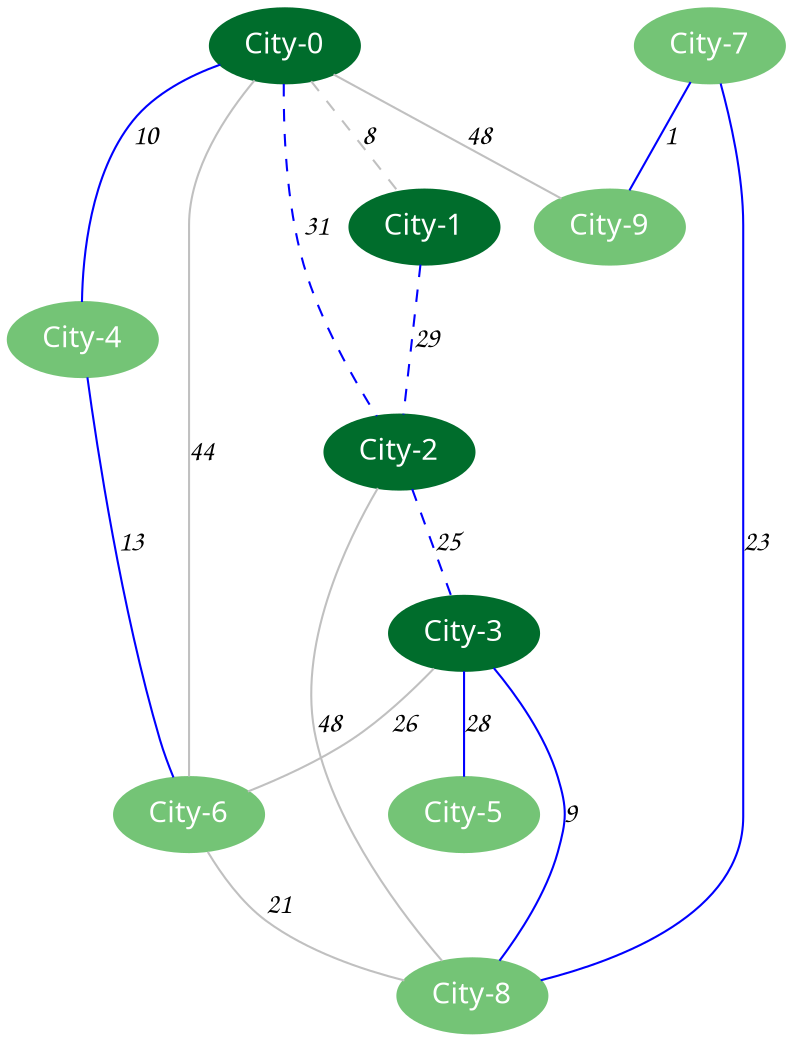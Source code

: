 strict graph G{    fontname="Papyrus"
    node [fontname="Papyrus",colorscheme=greens9]
    edge [fontname="Comic Sans MS"]
0 [label="City-0", style=filled, color=8,fontcolor=white]
1 [label="City-1", style=filled, color=8,fontcolor=white]
2 [label="City-2", style=filled, color=8,fontcolor=white]
3 [label="City-3", style=filled, color=8,fontcolor=white]
4 [label="City-4", style=filled, color=5,fontcolor=white]
5 [label="City-5", style=filled, color=5,fontcolor=white]
6 [label="City-6", style=filled, color=5,fontcolor=white]
7 [label="City-7", style=filled, color=5,fontcolor=white]
8 [label="City-8", style=filled, color=5,fontcolor=white]
9 [label="City-9", style=filled, color=5,fontcolor=white]
0 -- 1 [label=8, style=dashed, color=gray]
0 -- 2 [label=31, style=dashed, color=gray]
0 -- 4 [label=10, style=line, color=gray]
0 -- 6 [label=44, style=line, color=gray]
0 -- 9 [label=48, style=line, color=gray]
1 -- 2 [label=29, style=dashed, color=gray]
2 -- 3 [label=25, style=dashed, color=gray]
2 -- 8 [label=48, style=line, color=gray]
3 -- 5 [label=28, style=line, color=gray]
3 -- 6 [label=26, style=line, color=gray]
3 -- 8 [label=9, style=line, color=gray]
4 -- 6 [label=13, style=line, color=gray]
6 -- 8 [label=21, style=line, color=gray]
7 -- 8 [label=23, style=line, color=gray]
7 -- 9 [label=1, style=line, color=gray]
0 -- 2 [label=31, style=dashed, color=blue]
1 -- 2 [label=29, style=dashed, color=blue]
2 -- 3 [label=25, style=dashed, color=blue]
4 -- 0 [label=10, style=line, color=blue]
5 -- 3 [label=28, style=line, color=blue]
6 -- 4 [label=13, style=line, color=blue]
4 -- 0 [label=10, style=line, color=blue]
7 -- 8 [label=23, style=line, color=blue]
8 -- 3 [label=9, style=line, color=blue]
8 -- 3 [label=9, style=line, color=blue]
9 -- 7 [label=1, style=line, color=blue]
7 -- 8 [label=23, style=line, color=blue]
8 -- 3 [label=9, style=line, color=blue]
}